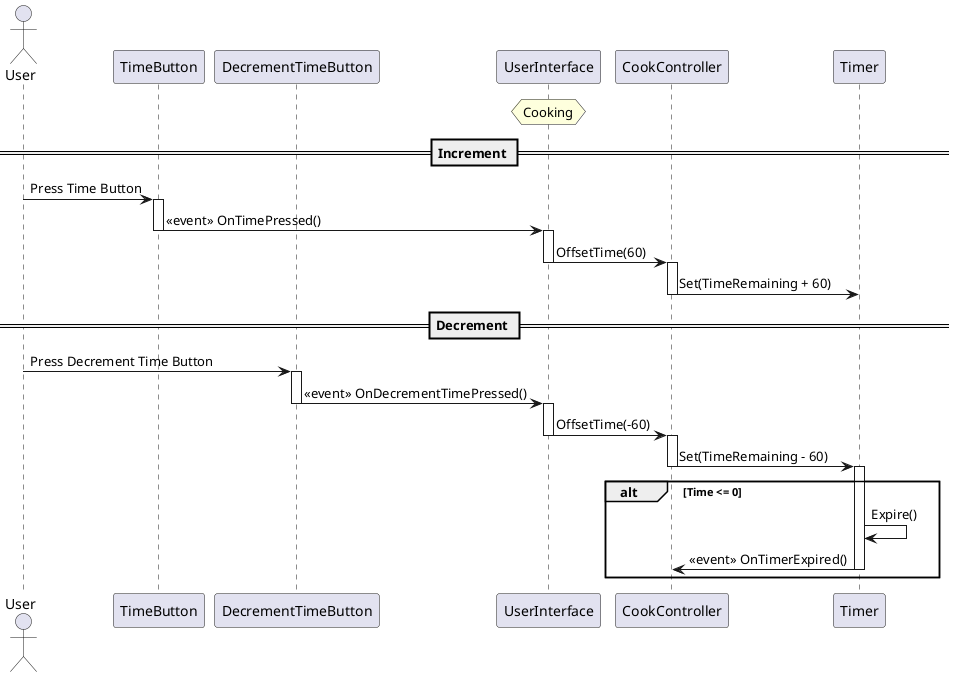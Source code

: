 @startuml
'https://plantuml.com/sequence-diagram


actor User as a
participant TimeButton as inc
participant DecrementTimeButton as dec
participant UserInterface as ui
participant CookController as cook
participant Timer as timer

hnote over ui
    Cooking
end hnote

== Increment ==

a -> inc: Press Time Button
activate inc
inc -> ui: <<event>> OnTimePressed()
deactivate inc
activate ui
ui -> cook: OffsetTime(60)
deactivate ui
activate cook
cook -> timer: Set(TimeRemaining + 60)
deactivate cook

== Decrement ==

a -> dec: Press Decrement Time Button
activate dec
dec -> ui: <<event>> OnDecrementTimePressed()
deactivate dec
activate ui
ui -> cook: OffsetTime(-60)
deactivate ui
activate cook
cook -> timer: Set(TimeRemaining - 60)
deactivate cook
alt Time <= 0
activate timer
timer -> timer: Expire()
timer -> cook: <<event>> OnTimerExpired()
deactivate timer

end alt

@enduml